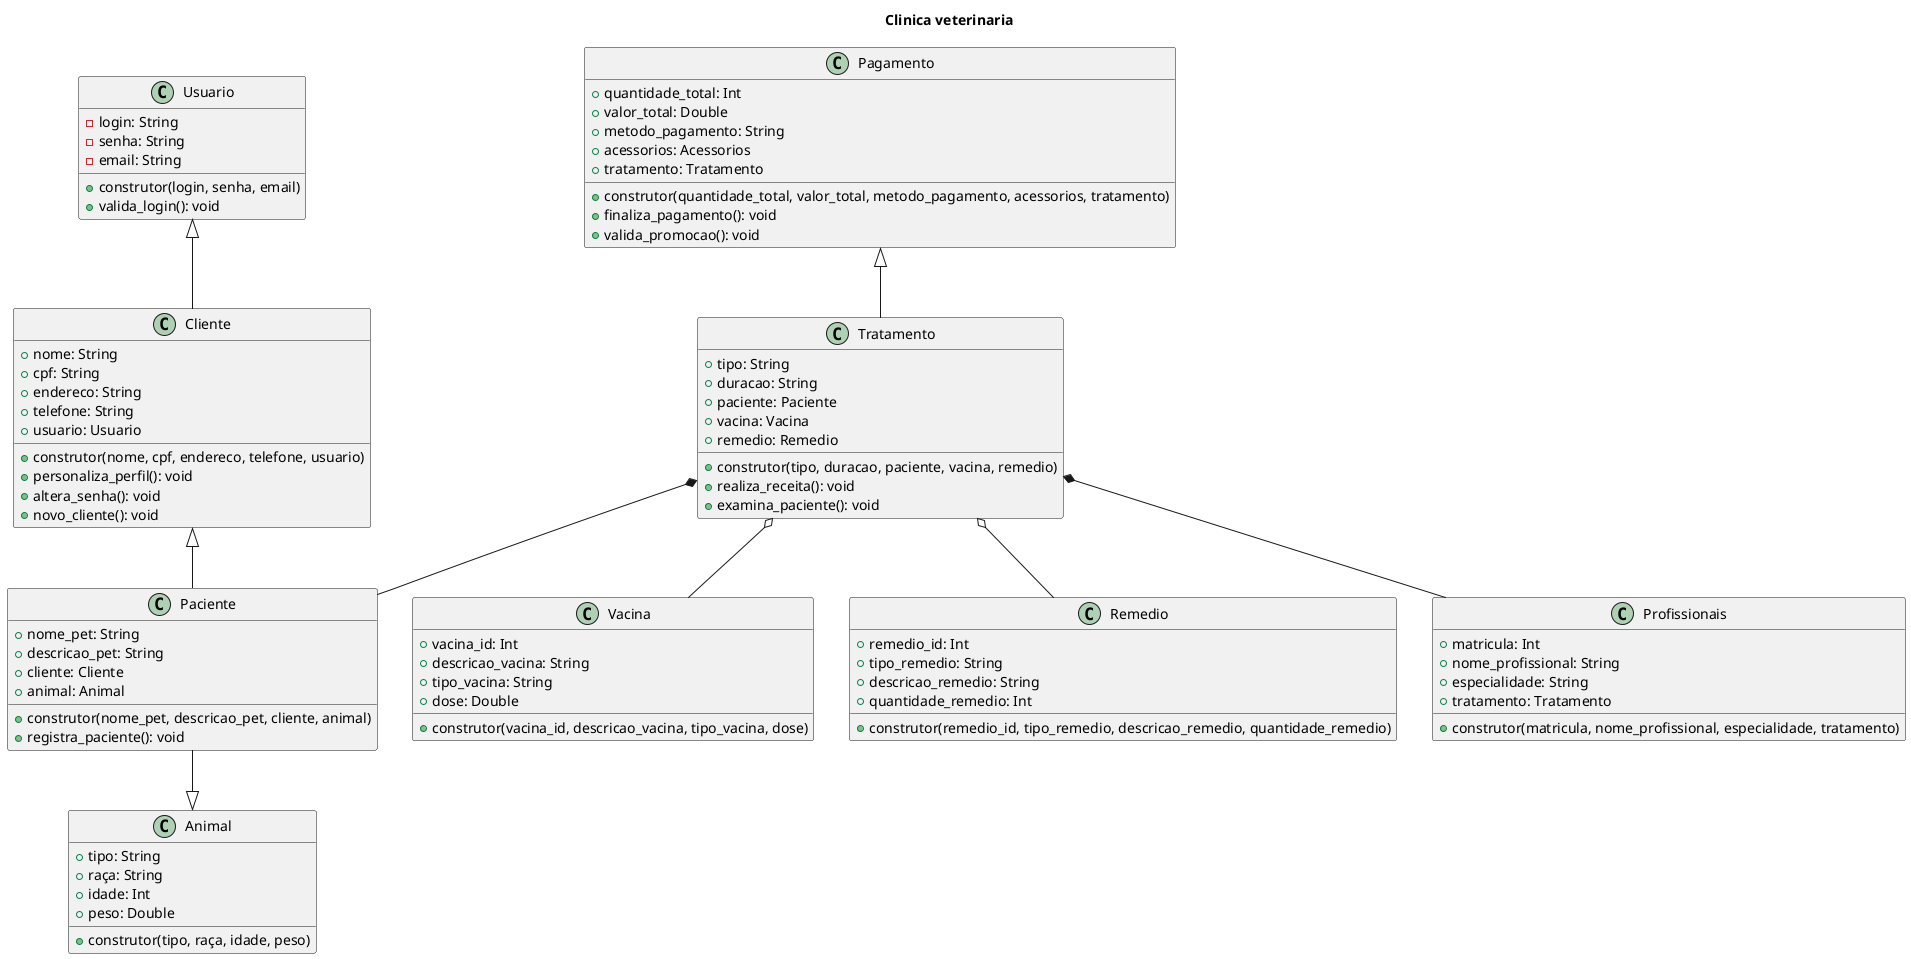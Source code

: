 @startuml Diagrama de classes uml

title Clinica veterinaria

class Usuario {
    - login: String
    - senha: String
    - email: String
    + construtor(login, senha, email)
    + valida_login(): void
}

class Cliente {
    + nome: String
    + cpf: String
    + endereco: String
    + telefone: String
    + usuario: Usuario
    + construtor(nome, cpf, endereco, telefone, usuario)
    + personaliza_perfil(): void
    + altera_senha(): void
    + novo_cliente(): void
}

class Animal {
    + tipo: String
    + raça: String
    + idade: Int
    + peso: Double
    + construtor(tipo, raça, idade, peso)
}

class Paciente {
    + nome_pet: String
    + descricao_pet: String
    + cliente: Cliente
    + animal: Animal
    + construtor(nome_pet, descricao_pet, cliente, animal)
    + registra_paciente(): void
}

class Vacina {
    + vacina_id: Int
    + descricao_vacina: String
    + tipo_vacina: String
    + dose: Double
    + construtor(vacina_id, descricao_vacina, tipo_vacina, dose)
}

class Remedio {
    + remedio_id: Int
    + tipo_remedio: String
    + descricao_remedio: String
    + quantidade_remedio: Int
    + construtor(remedio_id, tipo_remedio, descricao_remedio, quantidade_remedio)
}

class Tratamento {
    + tipo: String
    + duracao: String
    + paciente: Paciente
    + vacina: Vacina
    + remedio: Remedio
    + construtor(tipo, duracao, paciente, vacina, remedio)
    + realiza_receita(): void
    + examina_paciente(): void
}

class Profissionais {
    + matricula: Int
    + nome_profissional: String
    + especialidade: String
    + tratamento: Tratamento
    + construtor(matricula, nome_profissional, especialidade, tratamento)
}

class Pagamento {
    + quantidade_total: Int
    + valor_total: Double
    + metodo_pagamento: String
    + acessorios: Acessorios
    + tratamento: Tratamento
    + construtor(quantidade_total, valor_total, metodo_pagamento, acessorios, tratamento)
    + finaliza_pagamento(): void
    + valida_promocao(): void
}

Usuario <|-- Cliente
Cliente <|-- Paciente
Paciente --|> Animal
Tratamento *-- Paciente
Tratamento *-- Profissionais
Tratamento o-- Vacina
Tratamento o-- Remedio
Pagamento <|-- Tratamento



@enduml